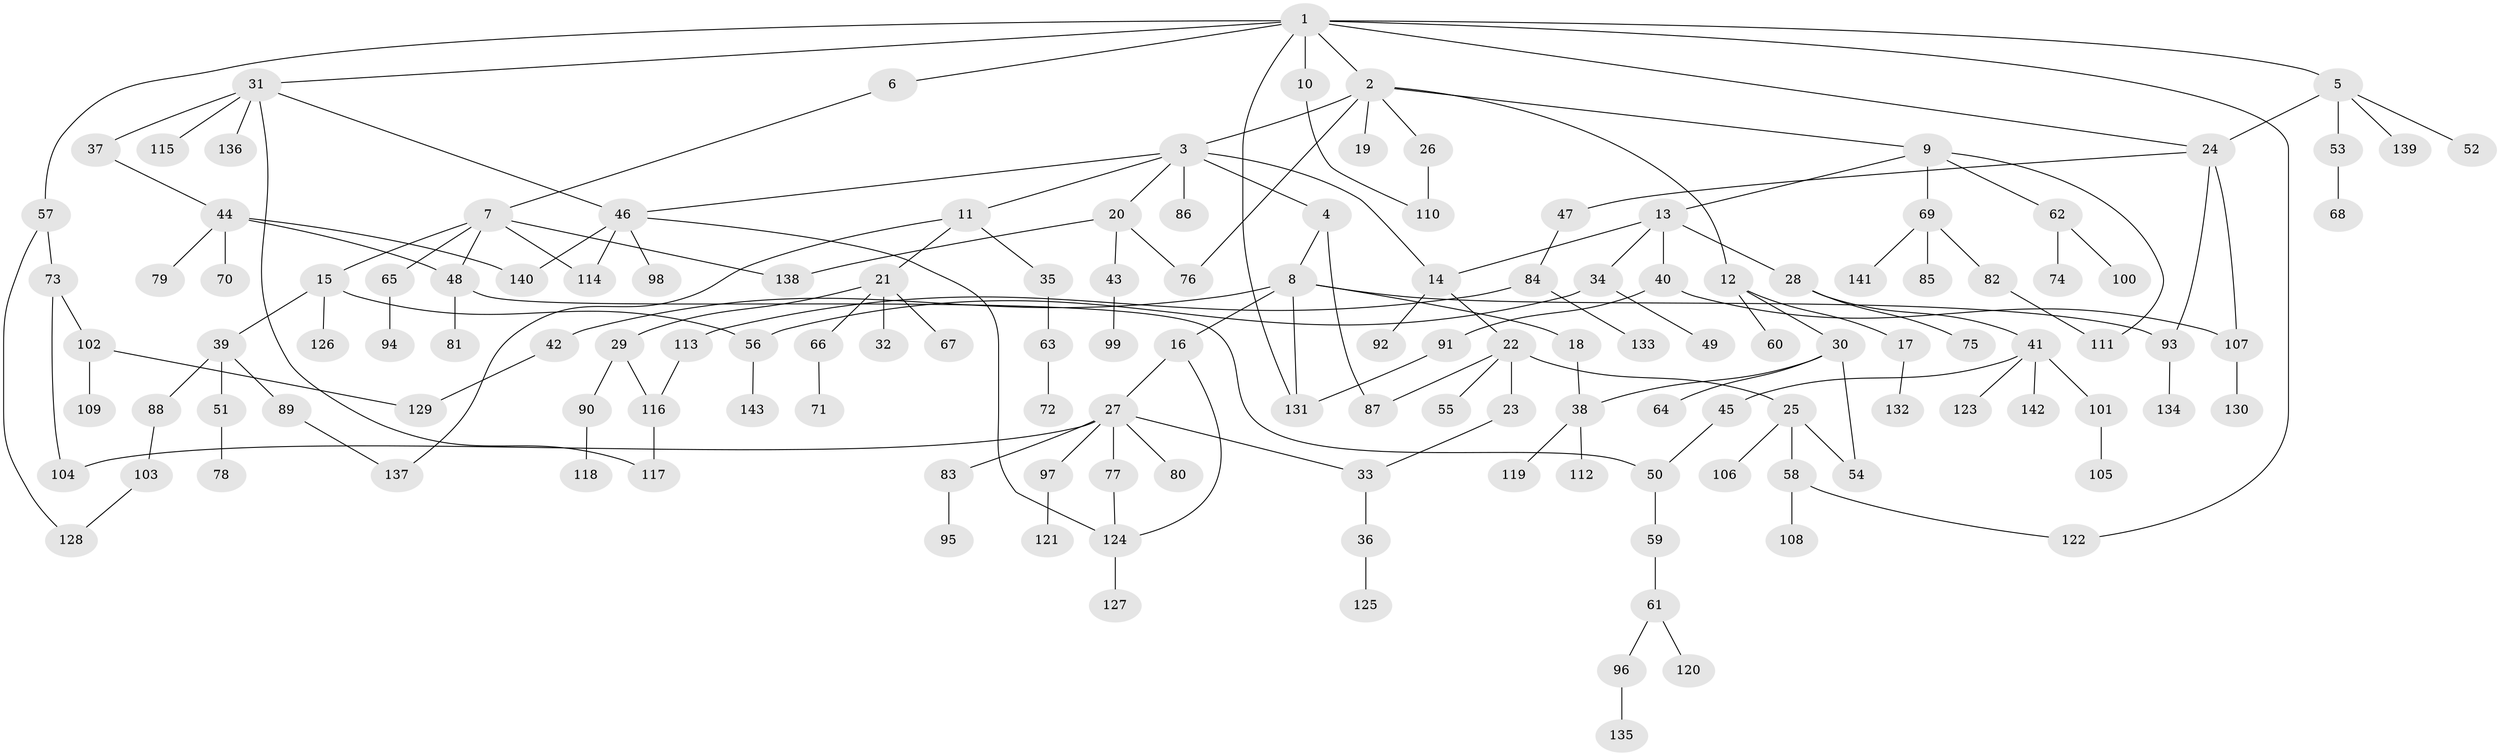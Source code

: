 // coarse degree distribution, {9: 0.009900990099009901, 10: 0.009900990099009901, 8: 0.009900990099009901, 4: 0.06930693069306931, 2: 0.2376237623762376, 6: 0.019801980198019802, 7: 0.039603960396039604, 5: 0.0594059405940594, 1: 0.39603960396039606, 3: 0.1485148514851485}
// Generated by graph-tools (version 1.1) at 2025/23/03/03/25 07:23:33]
// undirected, 143 vertices, 171 edges
graph export_dot {
graph [start="1"]
  node [color=gray90,style=filled];
  1;
  2;
  3;
  4;
  5;
  6;
  7;
  8;
  9;
  10;
  11;
  12;
  13;
  14;
  15;
  16;
  17;
  18;
  19;
  20;
  21;
  22;
  23;
  24;
  25;
  26;
  27;
  28;
  29;
  30;
  31;
  32;
  33;
  34;
  35;
  36;
  37;
  38;
  39;
  40;
  41;
  42;
  43;
  44;
  45;
  46;
  47;
  48;
  49;
  50;
  51;
  52;
  53;
  54;
  55;
  56;
  57;
  58;
  59;
  60;
  61;
  62;
  63;
  64;
  65;
  66;
  67;
  68;
  69;
  70;
  71;
  72;
  73;
  74;
  75;
  76;
  77;
  78;
  79;
  80;
  81;
  82;
  83;
  84;
  85;
  86;
  87;
  88;
  89;
  90;
  91;
  92;
  93;
  94;
  95;
  96;
  97;
  98;
  99;
  100;
  101;
  102;
  103;
  104;
  105;
  106;
  107;
  108;
  109;
  110;
  111;
  112;
  113;
  114;
  115;
  116;
  117;
  118;
  119;
  120;
  121;
  122;
  123;
  124;
  125;
  126;
  127;
  128;
  129;
  130;
  131;
  132;
  133;
  134;
  135;
  136;
  137;
  138;
  139;
  140;
  141;
  142;
  143;
  1 -- 2;
  1 -- 5;
  1 -- 6;
  1 -- 10;
  1 -- 31;
  1 -- 57;
  1 -- 122;
  1 -- 131;
  1 -- 24;
  2 -- 3;
  2 -- 9;
  2 -- 12;
  2 -- 19;
  2 -- 26;
  2 -- 76;
  3 -- 4;
  3 -- 11;
  3 -- 20;
  3 -- 46;
  3 -- 86;
  3 -- 14;
  4 -- 8;
  4 -- 87;
  5 -- 24;
  5 -- 52;
  5 -- 53;
  5 -- 139;
  6 -- 7;
  7 -- 15;
  7 -- 65;
  7 -- 114;
  7 -- 48;
  7 -- 138;
  8 -- 16;
  8 -- 18;
  8 -- 42;
  8 -- 93;
  8 -- 131;
  9 -- 13;
  9 -- 62;
  9 -- 69;
  9 -- 111;
  10 -- 110;
  11 -- 21;
  11 -- 35;
  11 -- 137;
  12 -- 17;
  12 -- 30;
  12 -- 60;
  13 -- 14;
  13 -- 28;
  13 -- 34;
  13 -- 40;
  14 -- 22;
  14 -- 92;
  15 -- 39;
  15 -- 56;
  15 -- 126;
  16 -- 27;
  16 -- 124;
  17 -- 132;
  18 -- 38;
  20 -- 43;
  20 -- 138;
  20 -- 76;
  21 -- 29;
  21 -- 32;
  21 -- 66;
  21 -- 67;
  22 -- 23;
  22 -- 25;
  22 -- 55;
  22 -- 87;
  23 -- 33;
  24 -- 47;
  24 -- 93;
  24 -- 107;
  25 -- 58;
  25 -- 106;
  25 -- 54;
  26 -- 110;
  27 -- 77;
  27 -- 80;
  27 -- 83;
  27 -- 97;
  27 -- 104;
  27 -- 33;
  28 -- 41;
  28 -- 75;
  29 -- 90;
  29 -- 116;
  30 -- 54;
  30 -- 64;
  30 -- 38;
  31 -- 37;
  31 -- 115;
  31 -- 117;
  31 -- 136;
  31 -- 46;
  33 -- 36;
  34 -- 49;
  34 -- 56;
  35 -- 63;
  36 -- 125;
  37 -- 44;
  38 -- 112;
  38 -- 119;
  39 -- 51;
  39 -- 88;
  39 -- 89;
  40 -- 91;
  40 -- 107;
  41 -- 45;
  41 -- 101;
  41 -- 123;
  41 -- 142;
  42 -- 129;
  43 -- 99;
  44 -- 48;
  44 -- 70;
  44 -- 79;
  44 -- 140;
  45 -- 50;
  46 -- 98;
  46 -- 140;
  46 -- 124;
  46 -- 114;
  47 -- 84;
  48 -- 81;
  48 -- 50;
  50 -- 59;
  51 -- 78;
  53 -- 68;
  56 -- 143;
  57 -- 73;
  57 -- 128;
  58 -- 108;
  58 -- 122;
  59 -- 61;
  61 -- 96;
  61 -- 120;
  62 -- 74;
  62 -- 100;
  63 -- 72;
  65 -- 94;
  66 -- 71;
  69 -- 82;
  69 -- 85;
  69 -- 141;
  73 -- 102;
  73 -- 104;
  77 -- 124;
  82 -- 111;
  83 -- 95;
  84 -- 113;
  84 -- 133;
  88 -- 103;
  89 -- 137;
  90 -- 118;
  91 -- 131;
  93 -- 134;
  96 -- 135;
  97 -- 121;
  101 -- 105;
  102 -- 109;
  102 -- 129;
  103 -- 128;
  107 -- 130;
  113 -- 116;
  116 -- 117;
  124 -- 127;
}
